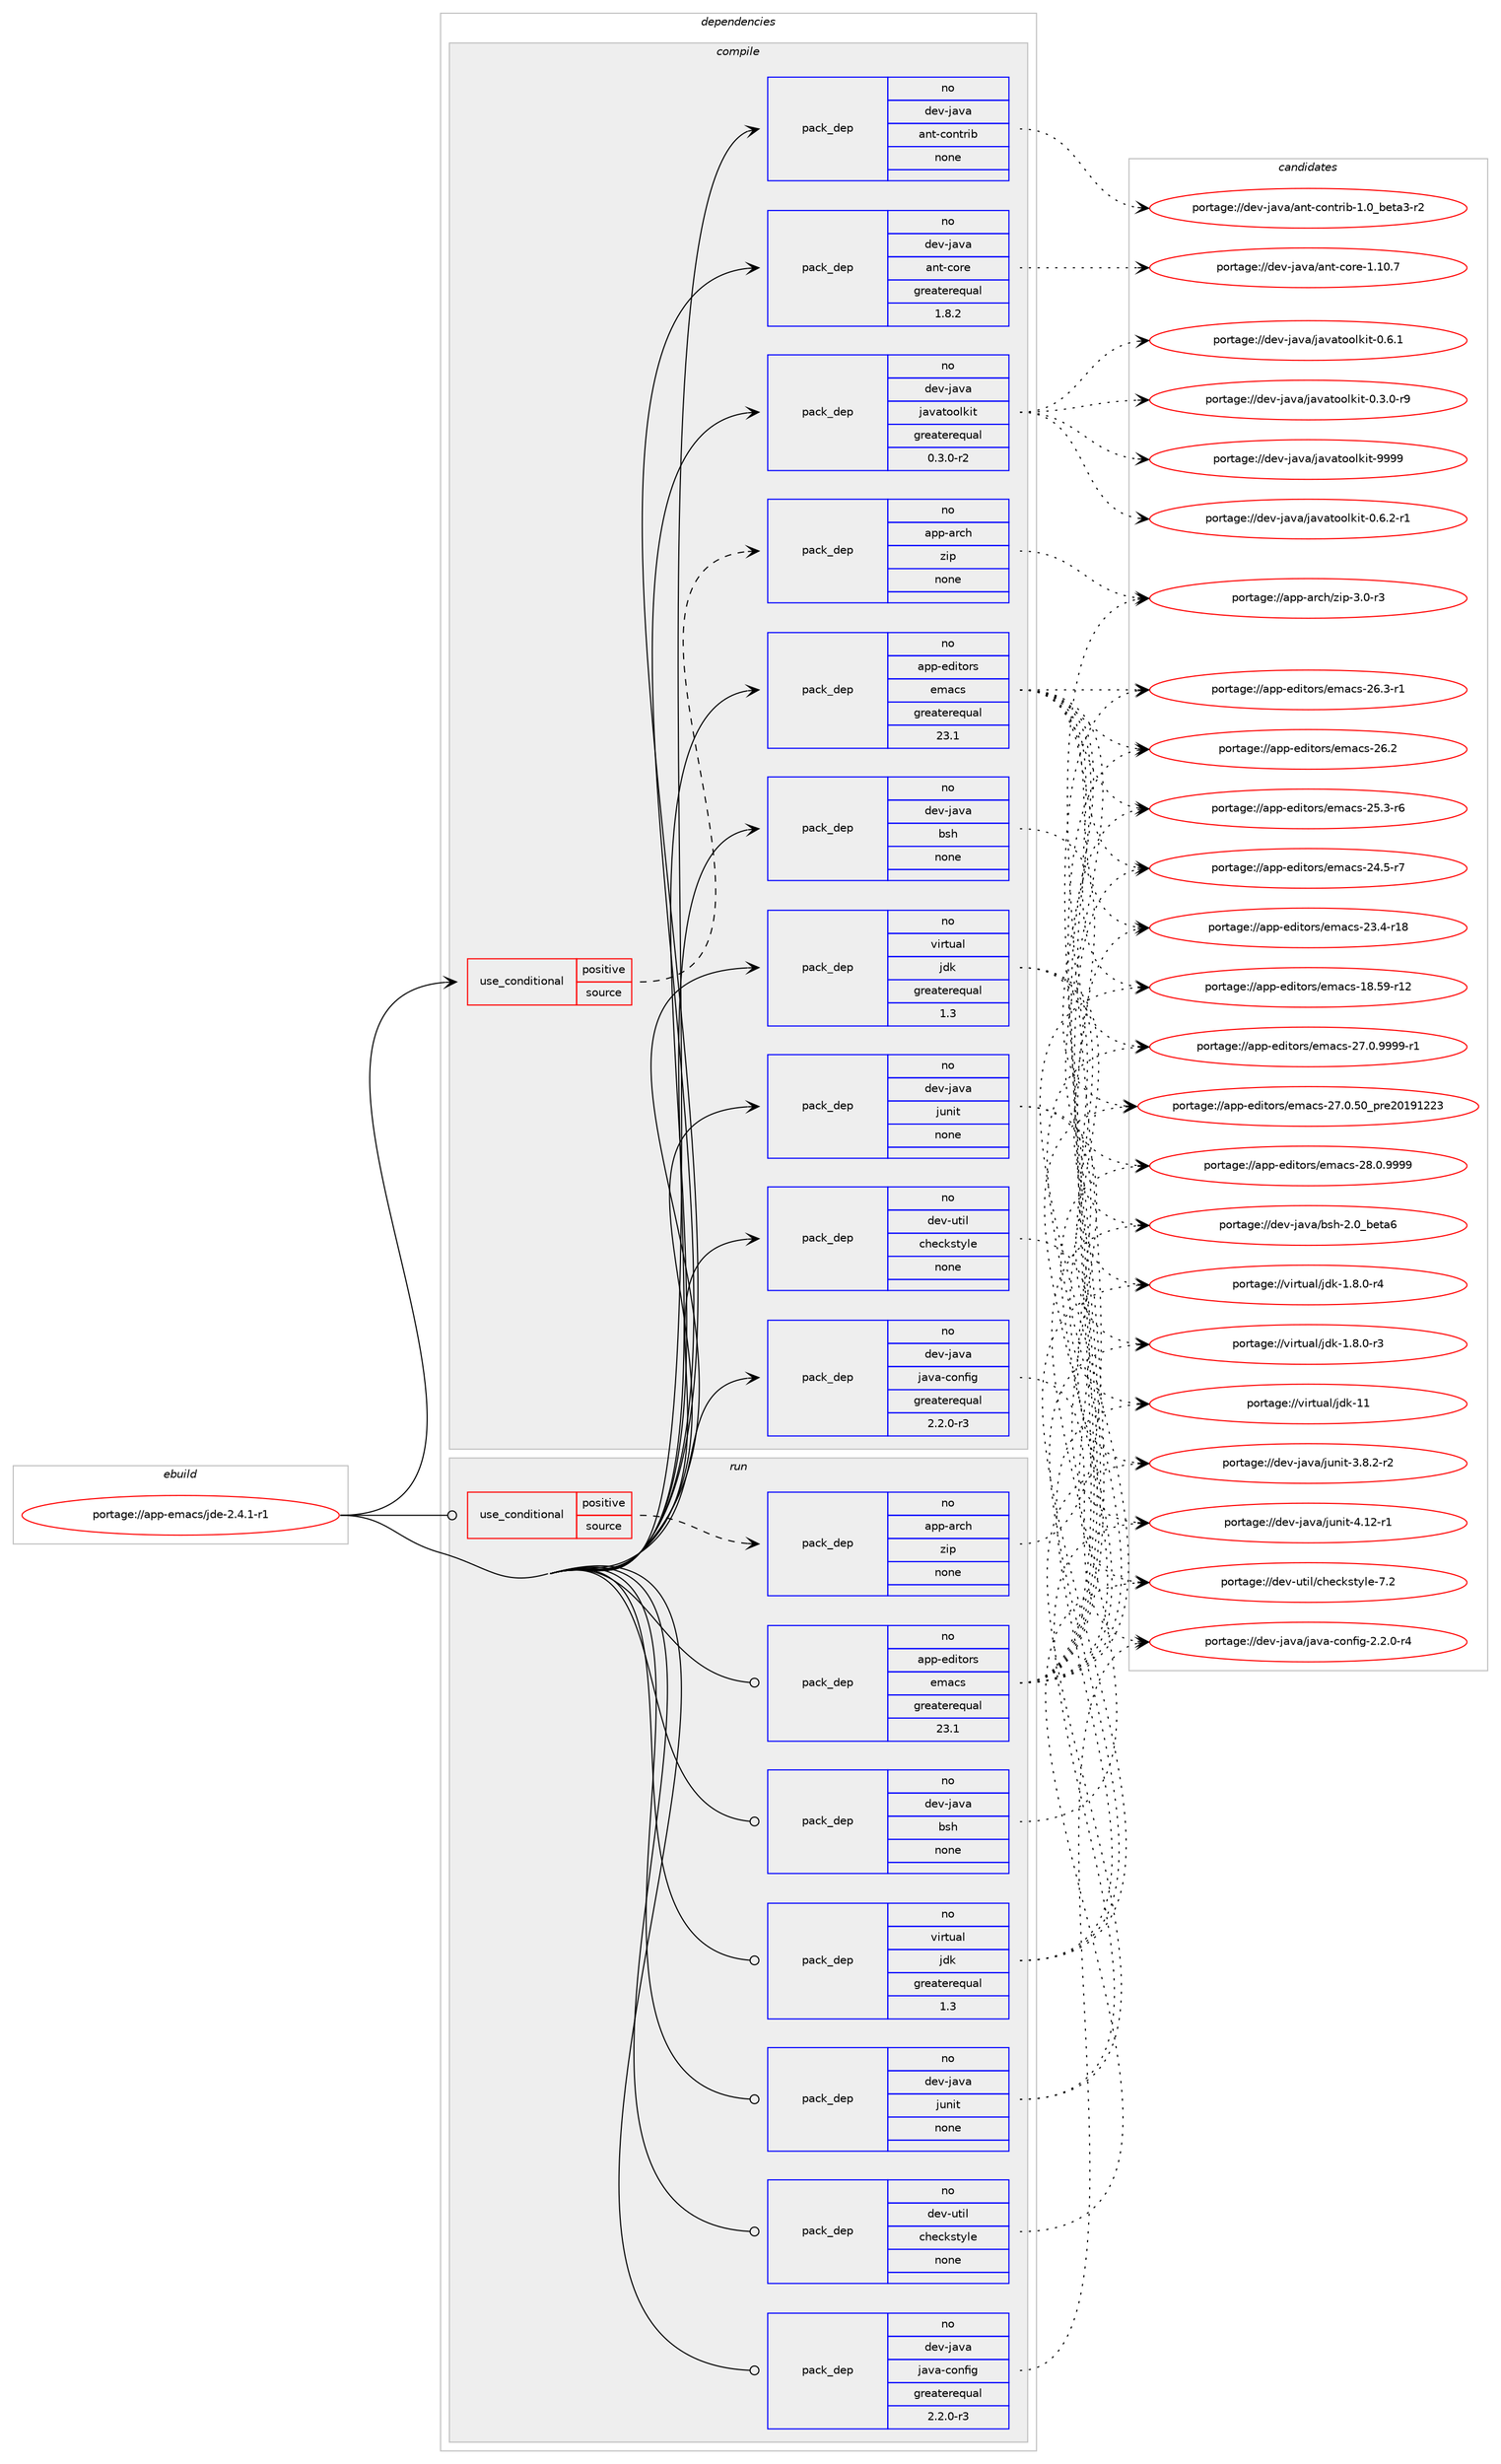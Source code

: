 digraph prolog {

# *************
# Graph options
# *************

newrank=true;
concentrate=true;
compound=true;
graph [rankdir=LR,fontname=Helvetica,fontsize=10,ranksep=1.5];#, ranksep=2.5, nodesep=0.2];
edge  [arrowhead=vee];
node  [fontname=Helvetica,fontsize=10];

# **********
# The ebuild
# **********

subgraph cluster_leftcol {
color=gray;
label=<<i>ebuild</i>>;
id [label="portage://app-emacs/jde-2.4.1-r1", color=red, width=4, href="../app-emacs/jde-2.4.1-r1.svg"];
}

# ****************
# The dependencies
# ****************

subgraph cluster_midcol {
color=gray;
label=<<i>dependencies</i>>;
subgraph cluster_compile {
fillcolor="#eeeeee";
style=filled;
label=<<i>compile</i>>;
subgraph cond149237 {
dependency633725 [label=<<TABLE BORDER="0" CELLBORDER="1" CELLSPACING="0" CELLPADDING="4"><TR><TD ROWSPAN="3" CELLPADDING="10">use_conditional</TD></TR><TR><TD>positive</TD></TR><TR><TD>source</TD></TR></TABLE>>, shape=none, color=red];
subgraph pack476079 {
dependency633726 [label=<<TABLE BORDER="0" CELLBORDER="1" CELLSPACING="0" CELLPADDING="4" WIDTH="220"><TR><TD ROWSPAN="6" CELLPADDING="30">pack_dep</TD></TR><TR><TD WIDTH="110">no</TD></TR><TR><TD>app-arch</TD></TR><TR><TD>zip</TD></TR><TR><TD>none</TD></TR><TR><TD></TD></TR></TABLE>>, shape=none, color=blue];
}
dependency633725:e -> dependency633726:w [weight=20,style="dashed",arrowhead="vee"];
}
id:e -> dependency633725:w [weight=20,style="solid",arrowhead="vee"];
subgraph pack476080 {
dependency633727 [label=<<TABLE BORDER="0" CELLBORDER="1" CELLSPACING="0" CELLPADDING="4" WIDTH="220"><TR><TD ROWSPAN="6" CELLPADDING="30">pack_dep</TD></TR><TR><TD WIDTH="110">no</TD></TR><TR><TD>app-editors</TD></TR><TR><TD>emacs</TD></TR><TR><TD>greaterequal</TD></TR><TR><TD>23.1</TD></TR></TABLE>>, shape=none, color=blue];
}
id:e -> dependency633727:w [weight=20,style="solid",arrowhead="vee"];
subgraph pack476081 {
dependency633728 [label=<<TABLE BORDER="0" CELLBORDER="1" CELLSPACING="0" CELLPADDING="4" WIDTH="220"><TR><TD ROWSPAN="6" CELLPADDING="30">pack_dep</TD></TR><TR><TD WIDTH="110">no</TD></TR><TR><TD>dev-java</TD></TR><TR><TD>ant-contrib</TD></TR><TR><TD>none</TD></TR><TR><TD></TD></TR></TABLE>>, shape=none, color=blue];
}
id:e -> dependency633728:w [weight=20,style="solid",arrowhead="vee"];
subgraph pack476082 {
dependency633729 [label=<<TABLE BORDER="0" CELLBORDER="1" CELLSPACING="0" CELLPADDING="4" WIDTH="220"><TR><TD ROWSPAN="6" CELLPADDING="30">pack_dep</TD></TR><TR><TD WIDTH="110">no</TD></TR><TR><TD>dev-java</TD></TR><TR><TD>ant-core</TD></TR><TR><TD>greaterequal</TD></TR><TR><TD>1.8.2</TD></TR></TABLE>>, shape=none, color=blue];
}
id:e -> dependency633729:w [weight=20,style="solid",arrowhead="vee"];
subgraph pack476083 {
dependency633730 [label=<<TABLE BORDER="0" CELLBORDER="1" CELLSPACING="0" CELLPADDING="4" WIDTH="220"><TR><TD ROWSPAN="6" CELLPADDING="30">pack_dep</TD></TR><TR><TD WIDTH="110">no</TD></TR><TR><TD>dev-java</TD></TR><TR><TD>bsh</TD></TR><TR><TD>none</TD></TR><TR><TD></TD></TR></TABLE>>, shape=none, color=blue];
}
id:e -> dependency633730:w [weight=20,style="solid",arrowhead="vee"];
subgraph pack476084 {
dependency633731 [label=<<TABLE BORDER="0" CELLBORDER="1" CELLSPACING="0" CELLPADDING="4" WIDTH="220"><TR><TD ROWSPAN="6" CELLPADDING="30">pack_dep</TD></TR><TR><TD WIDTH="110">no</TD></TR><TR><TD>dev-java</TD></TR><TR><TD>java-config</TD></TR><TR><TD>greaterequal</TD></TR><TR><TD>2.2.0-r3</TD></TR></TABLE>>, shape=none, color=blue];
}
id:e -> dependency633731:w [weight=20,style="solid",arrowhead="vee"];
subgraph pack476085 {
dependency633732 [label=<<TABLE BORDER="0" CELLBORDER="1" CELLSPACING="0" CELLPADDING="4" WIDTH="220"><TR><TD ROWSPAN="6" CELLPADDING="30">pack_dep</TD></TR><TR><TD WIDTH="110">no</TD></TR><TR><TD>dev-java</TD></TR><TR><TD>javatoolkit</TD></TR><TR><TD>greaterequal</TD></TR><TR><TD>0.3.0-r2</TD></TR></TABLE>>, shape=none, color=blue];
}
id:e -> dependency633732:w [weight=20,style="solid",arrowhead="vee"];
subgraph pack476086 {
dependency633733 [label=<<TABLE BORDER="0" CELLBORDER="1" CELLSPACING="0" CELLPADDING="4" WIDTH="220"><TR><TD ROWSPAN="6" CELLPADDING="30">pack_dep</TD></TR><TR><TD WIDTH="110">no</TD></TR><TR><TD>dev-java</TD></TR><TR><TD>junit</TD></TR><TR><TD>none</TD></TR><TR><TD></TD></TR></TABLE>>, shape=none, color=blue];
}
id:e -> dependency633733:w [weight=20,style="solid",arrowhead="vee"];
subgraph pack476087 {
dependency633734 [label=<<TABLE BORDER="0" CELLBORDER="1" CELLSPACING="0" CELLPADDING="4" WIDTH="220"><TR><TD ROWSPAN="6" CELLPADDING="30">pack_dep</TD></TR><TR><TD WIDTH="110">no</TD></TR><TR><TD>dev-util</TD></TR><TR><TD>checkstyle</TD></TR><TR><TD>none</TD></TR><TR><TD></TD></TR></TABLE>>, shape=none, color=blue];
}
id:e -> dependency633734:w [weight=20,style="solid",arrowhead="vee"];
subgraph pack476088 {
dependency633735 [label=<<TABLE BORDER="0" CELLBORDER="1" CELLSPACING="0" CELLPADDING="4" WIDTH="220"><TR><TD ROWSPAN="6" CELLPADDING="30">pack_dep</TD></TR><TR><TD WIDTH="110">no</TD></TR><TR><TD>virtual</TD></TR><TR><TD>jdk</TD></TR><TR><TD>greaterequal</TD></TR><TR><TD>1.3</TD></TR></TABLE>>, shape=none, color=blue];
}
id:e -> dependency633735:w [weight=20,style="solid",arrowhead="vee"];
}
subgraph cluster_compileandrun {
fillcolor="#eeeeee";
style=filled;
label=<<i>compile and run</i>>;
}
subgraph cluster_run {
fillcolor="#eeeeee";
style=filled;
label=<<i>run</i>>;
subgraph cond149238 {
dependency633736 [label=<<TABLE BORDER="0" CELLBORDER="1" CELLSPACING="0" CELLPADDING="4"><TR><TD ROWSPAN="3" CELLPADDING="10">use_conditional</TD></TR><TR><TD>positive</TD></TR><TR><TD>source</TD></TR></TABLE>>, shape=none, color=red];
subgraph pack476089 {
dependency633737 [label=<<TABLE BORDER="0" CELLBORDER="1" CELLSPACING="0" CELLPADDING="4" WIDTH="220"><TR><TD ROWSPAN="6" CELLPADDING="30">pack_dep</TD></TR><TR><TD WIDTH="110">no</TD></TR><TR><TD>app-arch</TD></TR><TR><TD>zip</TD></TR><TR><TD>none</TD></TR><TR><TD></TD></TR></TABLE>>, shape=none, color=blue];
}
dependency633736:e -> dependency633737:w [weight=20,style="dashed",arrowhead="vee"];
}
id:e -> dependency633736:w [weight=20,style="solid",arrowhead="odot"];
subgraph pack476090 {
dependency633738 [label=<<TABLE BORDER="0" CELLBORDER="1" CELLSPACING="0" CELLPADDING="4" WIDTH="220"><TR><TD ROWSPAN="6" CELLPADDING="30">pack_dep</TD></TR><TR><TD WIDTH="110">no</TD></TR><TR><TD>app-editors</TD></TR><TR><TD>emacs</TD></TR><TR><TD>greaterequal</TD></TR><TR><TD>23.1</TD></TR></TABLE>>, shape=none, color=blue];
}
id:e -> dependency633738:w [weight=20,style="solid",arrowhead="odot"];
subgraph pack476091 {
dependency633739 [label=<<TABLE BORDER="0" CELLBORDER="1" CELLSPACING="0" CELLPADDING="4" WIDTH="220"><TR><TD ROWSPAN="6" CELLPADDING="30">pack_dep</TD></TR><TR><TD WIDTH="110">no</TD></TR><TR><TD>dev-java</TD></TR><TR><TD>bsh</TD></TR><TR><TD>none</TD></TR><TR><TD></TD></TR></TABLE>>, shape=none, color=blue];
}
id:e -> dependency633739:w [weight=20,style="solid",arrowhead="odot"];
subgraph pack476092 {
dependency633740 [label=<<TABLE BORDER="0" CELLBORDER="1" CELLSPACING="0" CELLPADDING="4" WIDTH="220"><TR><TD ROWSPAN="6" CELLPADDING="30">pack_dep</TD></TR><TR><TD WIDTH="110">no</TD></TR><TR><TD>dev-java</TD></TR><TR><TD>java-config</TD></TR><TR><TD>greaterequal</TD></TR><TR><TD>2.2.0-r3</TD></TR></TABLE>>, shape=none, color=blue];
}
id:e -> dependency633740:w [weight=20,style="solid",arrowhead="odot"];
subgraph pack476093 {
dependency633741 [label=<<TABLE BORDER="0" CELLBORDER="1" CELLSPACING="0" CELLPADDING="4" WIDTH="220"><TR><TD ROWSPAN="6" CELLPADDING="30">pack_dep</TD></TR><TR><TD WIDTH="110">no</TD></TR><TR><TD>dev-java</TD></TR><TR><TD>junit</TD></TR><TR><TD>none</TD></TR><TR><TD></TD></TR></TABLE>>, shape=none, color=blue];
}
id:e -> dependency633741:w [weight=20,style="solid",arrowhead="odot"];
subgraph pack476094 {
dependency633742 [label=<<TABLE BORDER="0" CELLBORDER="1" CELLSPACING="0" CELLPADDING="4" WIDTH="220"><TR><TD ROWSPAN="6" CELLPADDING="30">pack_dep</TD></TR><TR><TD WIDTH="110">no</TD></TR><TR><TD>dev-util</TD></TR><TR><TD>checkstyle</TD></TR><TR><TD>none</TD></TR><TR><TD></TD></TR></TABLE>>, shape=none, color=blue];
}
id:e -> dependency633742:w [weight=20,style="solid",arrowhead="odot"];
subgraph pack476095 {
dependency633743 [label=<<TABLE BORDER="0" CELLBORDER="1" CELLSPACING="0" CELLPADDING="4" WIDTH="220"><TR><TD ROWSPAN="6" CELLPADDING="30">pack_dep</TD></TR><TR><TD WIDTH="110">no</TD></TR><TR><TD>virtual</TD></TR><TR><TD>jdk</TD></TR><TR><TD>greaterequal</TD></TR><TR><TD>1.3</TD></TR></TABLE>>, shape=none, color=blue];
}
id:e -> dependency633743:w [weight=20,style="solid",arrowhead="odot"];
}
}

# **************
# The candidates
# **************

subgraph cluster_choices {
rank=same;
color=gray;
label=<<i>candidates</i>>;

subgraph choice476079 {
color=black;
nodesep=1;
choice9711211245971149910447122105112455146484511451 [label="portage://app-arch/zip-3.0-r3", color=red, width=4,href="../app-arch/zip-3.0-r3.svg"];
dependency633726:e -> choice9711211245971149910447122105112455146484511451:w [style=dotted,weight="100"];
}
subgraph choice476080 {
color=black;
nodesep=1;
choice971121124510110010511611111411547101109979911545505646484657575757 [label="portage://app-editors/emacs-28.0.9999", color=red, width=4,href="../app-editors/emacs-28.0.9999.svg"];
choice9711211245101100105116111114115471011099799115455055464846575757574511449 [label="portage://app-editors/emacs-27.0.9999-r1", color=red, width=4,href="../app-editors/emacs-27.0.9999-r1.svg"];
choice97112112451011001051161111141154710110997991154550554648465348951121141015048495749505051 [label="portage://app-editors/emacs-27.0.50_pre20191223", color=red, width=4,href="../app-editors/emacs-27.0.50_pre20191223.svg"];
choice971121124510110010511611111411547101109979911545505446514511449 [label="portage://app-editors/emacs-26.3-r1", color=red, width=4,href="../app-editors/emacs-26.3-r1.svg"];
choice97112112451011001051161111141154710110997991154550544650 [label="portage://app-editors/emacs-26.2", color=red, width=4,href="../app-editors/emacs-26.2.svg"];
choice971121124510110010511611111411547101109979911545505346514511454 [label="portage://app-editors/emacs-25.3-r6", color=red, width=4,href="../app-editors/emacs-25.3-r6.svg"];
choice971121124510110010511611111411547101109979911545505246534511455 [label="portage://app-editors/emacs-24.5-r7", color=red, width=4,href="../app-editors/emacs-24.5-r7.svg"];
choice97112112451011001051161111141154710110997991154550514652451144956 [label="portage://app-editors/emacs-23.4-r18", color=red, width=4,href="../app-editors/emacs-23.4-r18.svg"];
choice9711211245101100105116111114115471011099799115454956465357451144950 [label="portage://app-editors/emacs-18.59-r12", color=red, width=4,href="../app-editors/emacs-18.59-r12.svg"];
dependency633727:e -> choice971121124510110010511611111411547101109979911545505646484657575757:w [style=dotted,weight="100"];
dependency633727:e -> choice9711211245101100105116111114115471011099799115455055464846575757574511449:w [style=dotted,weight="100"];
dependency633727:e -> choice97112112451011001051161111141154710110997991154550554648465348951121141015048495749505051:w [style=dotted,weight="100"];
dependency633727:e -> choice971121124510110010511611111411547101109979911545505446514511449:w [style=dotted,weight="100"];
dependency633727:e -> choice97112112451011001051161111141154710110997991154550544650:w [style=dotted,weight="100"];
dependency633727:e -> choice971121124510110010511611111411547101109979911545505346514511454:w [style=dotted,weight="100"];
dependency633727:e -> choice971121124510110010511611111411547101109979911545505246534511455:w [style=dotted,weight="100"];
dependency633727:e -> choice97112112451011001051161111141154710110997991154550514652451144956:w [style=dotted,weight="100"];
dependency633727:e -> choice9711211245101100105116111114115471011099799115454956465357451144950:w [style=dotted,weight="100"];
}
subgraph choice476081 {
color=black;
nodesep=1;
choice100101118451069711897479711011645991111101161141059845494648959810111697514511450 [label="portage://dev-java/ant-contrib-1.0_beta3-r2", color=red, width=4,href="../dev-java/ant-contrib-1.0_beta3-r2.svg"];
dependency633728:e -> choice100101118451069711897479711011645991111101161141059845494648959810111697514511450:w [style=dotted,weight="100"];
}
subgraph choice476082 {
color=black;
nodesep=1;
choice1001011184510697118974797110116459911111410145494649484655 [label="portage://dev-java/ant-core-1.10.7", color=red, width=4,href="../dev-java/ant-core-1.10.7.svg"];
dependency633729:e -> choice1001011184510697118974797110116459911111410145494649484655:w [style=dotted,weight="100"];
}
subgraph choice476083 {
color=black;
nodesep=1;
choice10010111845106971189747981151044550464895981011169754 [label="portage://dev-java/bsh-2.0_beta6", color=red, width=4,href="../dev-java/bsh-2.0_beta6.svg"];
dependency633730:e -> choice10010111845106971189747981151044550464895981011169754:w [style=dotted,weight="100"];
}
subgraph choice476084 {
color=black;
nodesep=1;
choice10010111845106971189747106971189745991111101021051034550465046484511452 [label="portage://dev-java/java-config-2.2.0-r4", color=red, width=4,href="../dev-java/java-config-2.2.0-r4.svg"];
dependency633731:e -> choice10010111845106971189747106971189745991111101021051034550465046484511452:w [style=dotted,weight="100"];
}
subgraph choice476085 {
color=black;
nodesep=1;
choice1001011184510697118974710697118971161111111081071051164557575757 [label="portage://dev-java/javatoolkit-9999", color=red, width=4,href="../dev-java/javatoolkit-9999.svg"];
choice1001011184510697118974710697118971161111111081071051164548465446504511449 [label="portage://dev-java/javatoolkit-0.6.2-r1", color=red, width=4,href="../dev-java/javatoolkit-0.6.2-r1.svg"];
choice100101118451069711897471069711897116111111108107105116454846544649 [label="portage://dev-java/javatoolkit-0.6.1", color=red, width=4,href="../dev-java/javatoolkit-0.6.1.svg"];
choice1001011184510697118974710697118971161111111081071051164548465146484511457 [label="portage://dev-java/javatoolkit-0.3.0-r9", color=red, width=4,href="../dev-java/javatoolkit-0.3.0-r9.svg"];
dependency633732:e -> choice1001011184510697118974710697118971161111111081071051164557575757:w [style=dotted,weight="100"];
dependency633732:e -> choice1001011184510697118974710697118971161111111081071051164548465446504511449:w [style=dotted,weight="100"];
dependency633732:e -> choice100101118451069711897471069711897116111111108107105116454846544649:w [style=dotted,weight="100"];
dependency633732:e -> choice1001011184510697118974710697118971161111111081071051164548465146484511457:w [style=dotted,weight="100"];
}
subgraph choice476086 {
color=black;
nodesep=1;
choice1001011184510697118974710611711010511645524649504511449 [label="portage://dev-java/junit-4.12-r1", color=red, width=4,href="../dev-java/junit-4.12-r1.svg"];
choice100101118451069711897471061171101051164551465646504511450 [label="portage://dev-java/junit-3.8.2-r2", color=red, width=4,href="../dev-java/junit-3.8.2-r2.svg"];
dependency633733:e -> choice1001011184510697118974710611711010511645524649504511449:w [style=dotted,weight="100"];
dependency633733:e -> choice100101118451069711897471061171101051164551465646504511450:w [style=dotted,weight="100"];
}
subgraph choice476087 {
color=black;
nodesep=1;
choice1001011184511711610510847991041019910711511612110810145554650 [label="portage://dev-util/checkstyle-7.2", color=red, width=4,href="../dev-util/checkstyle-7.2.svg"];
dependency633734:e -> choice1001011184511711610510847991041019910711511612110810145554650:w [style=dotted,weight="100"];
}
subgraph choice476088 {
color=black;
nodesep=1;
choice1181051141161179710847106100107454949 [label="portage://virtual/jdk-11", color=red, width=4,href="../virtual/jdk-11.svg"];
choice11810511411611797108471061001074549465646484511452 [label="portage://virtual/jdk-1.8.0-r4", color=red, width=4,href="../virtual/jdk-1.8.0-r4.svg"];
choice11810511411611797108471061001074549465646484511451 [label="portage://virtual/jdk-1.8.0-r3", color=red, width=4,href="../virtual/jdk-1.8.0-r3.svg"];
dependency633735:e -> choice1181051141161179710847106100107454949:w [style=dotted,weight="100"];
dependency633735:e -> choice11810511411611797108471061001074549465646484511452:w [style=dotted,weight="100"];
dependency633735:e -> choice11810511411611797108471061001074549465646484511451:w [style=dotted,weight="100"];
}
subgraph choice476089 {
color=black;
nodesep=1;
choice9711211245971149910447122105112455146484511451 [label="portage://app-arch/zip-3.0-r3", color=red, width=4,href="../app-arch/zip-3.0-r3.svg"];
dependency633737:e -> choice9711211245971149910447122105112455146484511451:w [style=dotted,weight="100"];
}
subgraph choice476090 {
color=black;
nodesep=1;
choice971121124510110010511611111411547101109979911545505646484657575757 [label="portage://app-editors/emacs-28.0.9999", color=red, width=4,href="../app-editors/emacs-28.0.9999.svg"];
choice9711211245101100105116111114115471011099799115455055464846575757574511449 [label="portage://app-editors/emacs-27.0.9999-r1", color=red, width=4,href="../app-editors/emacs-27.0.9999-r1.svg"];
choice97112112451011001051161111141154710110997991154550554648465348951121141015048495749505051 [label="portage://app-editors/emacs-27.0.50_pre20191223", color=red, width=4,href="../app-editors/emacs-27.0.50_pre20191223.svg"];
choice971121124510110010511611111411547101109979911545505446514511449 [label="portage://app-editors/emacs-26.3-r1", color=red, width=4,href="../app-editors/emacs-26.3-r1.svg"];
choice97112112451011001051161111141154710110997991154550544650 [label="portage://app-editors/emacs-26.2", color=red, width=4,href="../app-editors/emacs-26.2.svg"];
choice971121124510110010511611111411547101109979911545505346514511454 [label="portage://app-editors/emacs-25.3-r6", color=red, width=4,href="../app-editors/emacs-25.3-r6.svg"];
choice971121124510110010511611111411547101109979911545505246534511455 [label="portage://app-editors/emacs-24.5-r7", color=red, width=4,href="../app-editors/emacs-24.5-r7.svg"];
choice97112112451011001051161111141154710110997991154550514652451144956 [label="portage://app-editors/emacs-23.4-r18", color=red, width=4,href="../app-editors/emacs-23.4-r18.svg"];
choice9711211245101100105116111114115471011099799115454956465357451144950 [label="portage://app-editors/emacs-18.59-r12", color=red, width=4,href="../app-editors/emacs-18.59-r12.svg"];
dependency633738:e -> choice971121124510110010511611111411547101109979911545505646484657575757:w [style=dotted,weight="100"];
dependency633738:e -> choice9711211245101100105116111114115471011099799115455055464846575757574511449:w [style=dotted,weight="100"];
dependency633738:e -> choice97112112451011001051161111141154710110997991154550554648465348951121141015048495749505051:w [style=dotted,weight="100"];
dependency633738:e -> choice971121124510110010511611111411547101109979911545505446514511449:w [style=dotted,weight="100"];
dependency633738:e -> choice97112112451011001051161111141154710110997991154550544650:w [style=dotted,weight="100"];
dependency633738:e -> choice971121124510110010511611111411547101109979911545505346514511454:w [style=dotted,weight="100"];
dependency633738:e -> choice971121124510110010511611111411547101109979911545505246534511455:w [style=dotted,weight="100"];
dependency633738:e -> choice97112112451011001051161111141154710110997991154550514652451144956:w [style=dotted,weight="100"];
dependency633738:e -> choice9711211245101100105116111114115471011099799115454956465357451144950:w [style=dotted,weight="100"];
}
subgraph choice476091 {
color=black;
nodesep=1;
choice10010111845106971189747981151044550464895981011169754 [label="portage://dev-java/bsh-2.0_beta6", color=red, width=4,href="../dev-java/bsh-2.0_beta6.svg"];
dependency633739:e -> choice10010111845106971189747981151044550464895981011169754:w [style=dotted,weight="100"];
}
subgraph choice476092 {
color=black;
nodesep=1;
choice10010111845106971189747106971189745991111101021051034550465046484511452 [label="portage://dev-java/java-config-2.2.0-r4", color=red, width=4,href="../dev-java/java-config-2.2.0-r4.svg"];
dependency633740:e -> choice10010111845106971189747106971189745991111101021051034550465046484511452:w [style=dotted,weight="100"];
}
subgraph choice476093 {
color=black;
nodesep=1;
choice1001011184510697118974710611711010511645524649504511449 [label="portage://dev-java/junit-4.12-r1", color=red, width=4,href="../dev-java/junit-4.12-r1.svg"];
choice100101118451069711897471061171101051164551465646504511450 [label="portage://dev-java/junit-3.8.2-r2", color=red, width=4,href="../dev-java/junit-3.8.2-r2.svg"];
dependency633741:e -> choice1001011184510697118974710611711010511645524649504511449:w [style=dotted,weight="100"];
dependency633741:e -> choice100101118451069711897471061171101051164551465646504511450:w [style=dotted,weight="100"];
}
subgraph choice476094 {
color=black;
nodesep=1;
choice1001011184511711610510847991041019910711511612110810145554650 [label="portage://dev-util/checkstyle-7.2", color=red, width=4,href="../dev-util/checkstyle-7.2.svg"];
dependency633742:e -> choice1001011184511711610510847991041019910711511612110810145554650:w [style=dotted,weight="100"];
}
subgraph choice476095 {
color=black;
nodesep=1;
choice1181051141161179710847106100107454949 [label="portage://virtual/jdk-11", color=red, width=4,href="../virtual/jdk-11.svg"];
choice11810511411611797108471061001074549465646484511452 [label="portage://virtual/jdk-1.8.0-r4", color=red, width=4,href="../virtual/jdk-1.8.0-r4.svg"];
choice11810511411611797108471061001074549465646484511451 [label="portage://virtual/jdk-1.8.0-r3", color=red, width=4,href="../virtual/jdk-1.8.0-r3.svg"];
dependency633743:e -> choice1181051141161179710847106100107454949:w [style=dotted,weight="100"];
dependency633743:e -> choice11810511411611797108471061001074549465646484511452:w [style=dotted,weight="100"];
dependency633743:e -> choice11810511411611797108471061001074549465646484511451:w [style=dotted,weight="100"];
}
}

}
